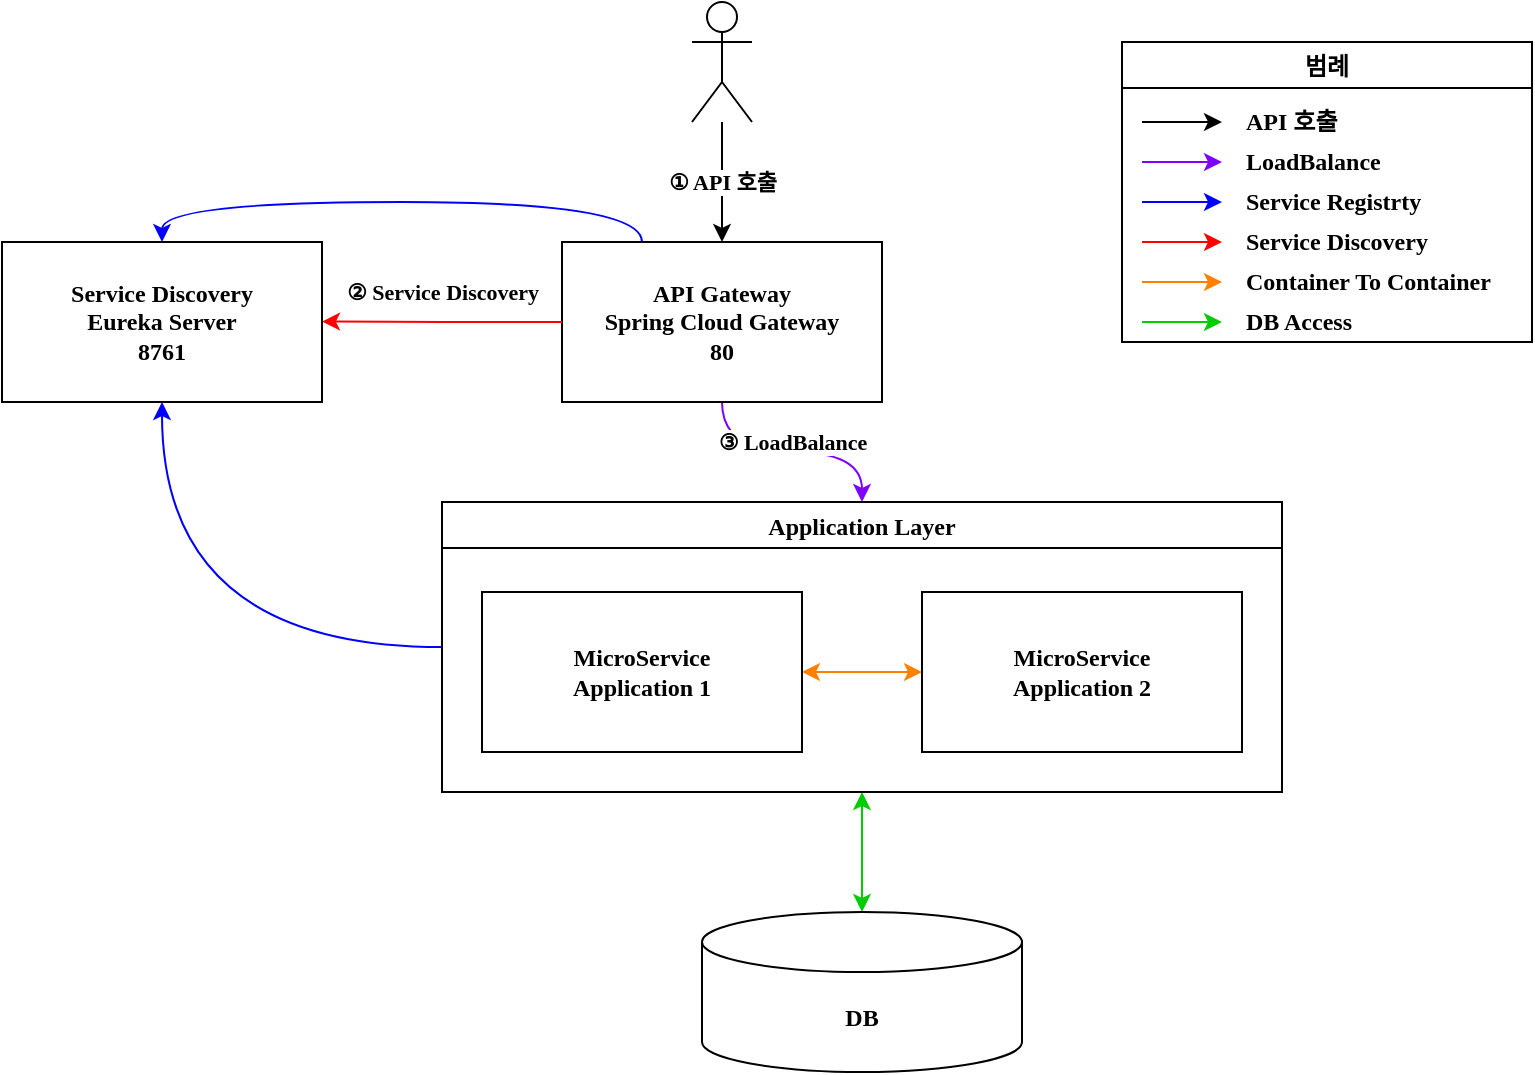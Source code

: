 <mxfile version="18.1.3" type="github" pages="2">
  <diagram id="tCjOHd1AOHYK8ctcOkT3" name="Page-1">
    <mxGraphModel dx="1185" dy="588" grid="1" gridSize="5" guides="1" tooltips="1" connect="1" arrows="1" fold="1" page="0" pageScale="1" pageWidth="827" pageHeight="1169" math="0" shadow="0">
      <root>
        <mxCell id="0" />
        <mxCell id="1" parent="0" />
        <mxCell id="u_qnulU21Ccd_IEKLZmD-1" value="Service Discovery&lt;br&gt;Eureka Server&lt;br&gt;8761" style="rounded=0;whiteSpace=wrap;html=1;fontStyle=1;fontFamily=Nanum Gothic;fontSource=http%3A%2F%2Ffonts.googleapis.com%2Fearlyaccess%2Fnanumgothic.css;" parent="1" vertex="1">
          <mxGeometry x="300" y="240" width="160" height="80" as="geometry" />
        </mxCell>
        <mxCell id="0uWgaXjeywN7YIeMeXA3-5" value="" style="edgeStyle=orthogonalEdgeStyle;rounded=0;orthogonalLoop=1;jettySize=auto;html=1;exitX=0.5;exitY=1;exitDx=0;exitDy=0;strokeColor=#00CC00;startArrow=classic;startFill=1;fontStyle=1;fontFamily=Nanum Gothic;fontSource=http%3A%2F%2Ffonts.googleapis.com%2Fearlyaccess%2Fnanumgothic.css;" parent="1" source="0uWgaXjeywN7YIeMeXA3-12" target="u_qnulU21Ccd_IEKLZmD-4" edge="1">
          <mxGeometry relative="1" as="geometry" />
        </mxCell>
        <mxCell id="0uWgaXjeywN7YIeMeXA3-10" value="" style="edgeStyle=none;rounded=0;orthogonalLoop=1;jettySize=auto;html=1;startArrow=classic;startFill=1;strokeColor=#FF8000;fontStyle=1;fontFamily=Nanum Gothic;fontSource=http%3A%2F%2Ffonts.googleapis.com%2Fearlyaccess%2Fnanumgothic.css;" parent="1" source="u_qnulU21Ccd_IEKLZmD-2" target="0uWgaXjeywN7YIeMeXA3-8" edge="1">
          <mxGeometry relative="1" as="geometry" />
        </mxCell>
        <mxCell id="u_qnulU21Ccd_IEKLZmD-2" value="MicroService&lt;br&gt;Application 2" style="rounded=0;whiteSpace=wrap;html=1;fontStyle=1;fontFamily=Nanum Gothic;fontSource=http%3A%2F%2Ffonts.googleapis.com%2Fearlyaccess%2Fnanumgothic.css;" parent="1" vertex="1">
          <mxGeometry x="760" y="415" width="160" height="80" as="geometry" />
        </mxCell>
        <mxCell id="0uWgaXjeywN7YIeMeXA3-4" style="edgeStyle=orthogonalEdgeStyle;rounded=0;orthogonalLoop=1;jettySize=auto;html=1;exitX=0.25;exitY=0;exitDx=0;exitDy=0;entryX=0.5;entryY=0;entryDx=0;entryDy=0;strokeColor=#0000FF;startArrow=none;startFill=0;fontStyle=1;fontFamily=Nanum Gothic;fontSource=http%3A%2F%2Ffonts.googleapis.com%2Fearlyaccess%2Fnanumgothic.css;curved=1;" parent="1" source="u_qnulU21Ccd_IEKLZmD-3" target="u_qnulU21Ccd_IEKLZmD-1" edge="1">
          <mxGeometry relative="1" as="geometry" />
        </mxCell>
        <mxCell id="LcAdzvYWBtJncnAksIGm-1" value="③ LoadBalance" style="edgeStyle=orthogonalEdgeStyle;curved=1;rounded=0;orthogonalLoop=1;jettySize=auto;html=1;fontStyle=1;fontFamily=Nanum Gothic;fontSource=http%3A%2F%2Ffonts.googleapis.com%2Fearlyaccess%2Fnanumgothic.css;strokeColor=#7F00FF;" edge="1" parent="1" source="u_qnulU21Ccd_IEKLZmD-3" target="0uWgaXjeywN7YIeMeXA3-12">
          <mxGeometry y="5" relative="1" as="geometry">
            <mxPoint as="offset" />
          </mxGeometry>
        </mxCell>
        <mxCell id="u_qnulU21Ccd_IEKLZmD-3" value="API Gateway&lt;br&gt;Spring Cloud&amp;nbsp;Gateway&lt;br&gt;80" style="rounded=0;whiteSpace=wrap;html=1;fontStyle=1;fontFamily=Nanum Gothic;fontSource=http%3A%2F%2Ffonts.googleapis.com%2Fearlyaccess%2Fnanumgothic.css;" parent="1" vertex="1">
          <mxGeometry x="580" y="240" width="160" height="80" as="geometry" />
        </mxCell>
        <mxCell id="u_qnulU21Ccd_IEKLZmD-4" value="DB" style="shape=cylinder3;whiteSpace=wrap;html=1;boundedLbl=1;backgroundOutline=1;size=15;fontStyle=1;fontFamily=Nanum Gothic;fontSource=http%3A%2F%2Ffonts.googleapis.com%2Fearlyaccess%2Fnanumgothic.css;" parent="1" vertex="1">
          <mxGeometry x="650" y="575" width="160" height="80" as="geometry" />
        </mxCell>
        <mxCell id="0uWgaXjeywN7YIeMeXA3-2" value="① API 호출" style="edgeStyle=orthogonalEdgeStyle;rounded=0;orthogonalLoop=1;jettySize=auto;html=1;strokeColor=#000000;fontStyle=1;fontFamily=Nanum Gothic;fontSource=http%3A%2F%2Ffonts.googleapis.com%2Fearlyaccess%2Fnanumgothic.css;" parent="1" source="0uWgaXjeywN7YIeMeXA3-1" target="u_qnulU21Ccd_IEKLZmD-3" edge="1">
          <mxGeometry relative="1" as="geometry" />
        </mxCell>
        <mxCell id="0uWgaXjeywN7YIeMeXA3-1" value="&lt;br&gt;" style="shape=umlActor;verticalLabelPosition=bottom;verticalAlign=top;html=1;outlineConnect=0;fontStyle=1;fontFamily=Nanum Gothic;fontSource=http%3A%2F%2Ffonts.googleapis.com%2Fearlyaccess%2Fnanumgothic.css;" parent="1" vertex="1">
          <mxGeometry x="645" y="120" width="30" height="60" as="geometry" />
        </mxCell>
        <mxCell id="0uWgaXjeywN7YIeMeXA3-11" style="edgeStyle=orthogonalEdgeStyle;rounded=0;orthogonalLoop=1;jettySize=auto;html=1;entryX=0.5;entryY=1;entryDx=0;entryDy=0;startArrow=none;startFill=0;strokeColor=#0000FF;exitX=0;exitY=0.5;exitDx=0;exitDy=0;curved=1;fontStyle=1;fontFamily=Nanum Gothic;fontSource=http%3A%2F%2Ffonts.googleapis.com%2Fearlyaccess%2Fnanumgothic.css;" parent="1" source="0uWgaXjeywN7YIeMeXA3-12" target="u_qnulU21Ccd_IEKLZmD-1" edge="1">
          <mxGeometry relative="1" as="geometry">
            <mxPoint x="380" y="350" as="sourcePoint" />
          </mxGeometry>
        </mxCell>
        <mxCell id="0uWgaXjeywN7YIeMeXA3-8" value="MicroService&lt;br&gt;Application 1" style="rounded=0;whiteSpace=wrap;html=1;fontStyle=1;fontFamily=Nanum Gothic;fontSource=http%3A%2F%2Ffonts.googleapis.com%2Fearlyaccess%2Fnanumgothic.css;" parent="1" vertex="1">
          <mxGeometry x="540" y="415" width="160" height="80" as="geometry" />
        </mxCell>
        <mxCell id="0uWgaXjeywN7YIeMeXA3-12" value="Application Layer" style="swimlane;fontStyle=1;fontFamily=Nanum Gothic;fontSource=http%3A%2F%2Ffonts.googleapis.com%2Fearlyaccess%2Fnanumgothic.css;" parent="1" vertex="1">
          <mxGeometry x="520" y="370" width="420" height="145" as="geometry" />
        </mxCell>
        <mxCell id="LcAdzvYWBtJncnAksIGm-3" value="" style="endArrow=classic;html=1;rounded=0;curved=1;fontStyle=1;fontFamily=Nanum Gothic;fontSource=http%3A%2F%2Ffonts.googleapis.com%2Fearlyaccess%2Fnanumgothic.css;fontSize=12;" edge="1" parent="1">
          <mxGeometry width="50" height="50" relative="1" as="geometry">
            <mxPoint x="870" y="180" as="sourcePoint" />
            <mxPoint x="910" y="180" as="targetPoint" />
          </mxGeometry>
        </mxCell>
        <mxCell id="LcAdzvYWBtJncnAksIGm-4" value="" style="endArrow=classic;html=1;rounded=0;curved=1;strokeColor=#0000FF;fontStyle=1;fontFamily=Nanum Gothic;fontSource=http%3A%2F%2Ffonts.googleapis.com%2Fearlyaccess%2Fnanumgothic.css;fontSize=12;" edge="1" parent="1">
          <mxGeometry width="50" height="50" relative="1" as="geometry">
            <mxPoint x="870" y="220" as="sourcePoint" />
            <mxPoint x="910" y="220" as="targetPoint" />
          </mxGeometry>
        </mxCell>
        <mxCell id="LcAdzvYWBtJncnAksIGm-5" value="" style="endArrow=classic;html=1;rounded=0;curved=1;strokeColor=#FF8000;fontStyle=1;fontFamily=Nanum Gothic;fontSource=http%3A%2F%2Ffonts.googleapis.com%2Fearlyaccess%2Fnanumgothic.css;fontSize=12;" edge="1" parent="1">
          <mxGeometry width="50" height="50" relative="1" as="geometry">
            <mxPoint x="870" y="260" as="sourcePoint" />
            <mxPoint x="910" y="260" as="targetPoint" />
          </mxGeometry>
        </mxCell>
        <mxCell id="LcAdzvYWBtJncnAksIGm-7" value="" style="endArrow=classic;html=1;rounded=0;curved=1;strokeColor=#00CC00;fontStyle=1;fontFamily=Nanum Gothic;fontSource=http%3A%2F%2Ffonts.googleapis.com%2Fearlyaccess%2Fnanumgothic.css;fontSize=12;" edge="1" parent="1">
          <mxGeometry width="50" height="50" relative="1" as="geometry">
            <mxPoint x="870" y="280" as="sourcePoint" />
            <mxPoint x="910" y="280" as="targetPoint" />
          </mxGeometry>
        </mxCell>
        <mxCell id="LcAdzvYWBtJncnAksIGm-12" value="범례" style="swimlane;fontStyle=1;fontFamily=Nanum Gothic;fontSource=http%3A%2F%2Ffonts.googleapis.com%2Fearlyaccess%2Fnanumgothic.css;fontSize=12;" vertex="1" parent="1">
          <mxGeometry x="860" y="140" width="205" height="150" as="geometry" />
        </mxCell>
        <mxCell id="LcAdzvYWBtJncnAksIGm-11" value="DB Access" style="text;html=1;align=left;verticalAlign=middle;resizable=0;points=[];autosize=1;strokeColor=none;fillColor=none;fontStyle=1;fontFamily=Nanum Gothic;fontSource=http%3A%2F%2Ffonts.googleapis.com%2Fearlyaccess%2Fnanumgothic.css;fontSize=12;" vertex="1" parent="LcAdzvYWBtJncnAksIGm-12">
          <mxGeometry x="60" y="130" width="70" height="20" as="geometry" />
        </mxCell>
        <mxCell id="LcAdzvYWBtJncnAksIGm-10" value="Container To Container" style="text;html=1;align=left;verticalAlign=middle;resizable=0;points=[];autosize=1;strokeColor=none;fillColor=none;fontStyle=1;fontFamily=Nanum Gothic;fontSource=http%3A%2F%2Ffonts.googleapis.com%2Fearlyaccess%2Fnanumgothic.css;fontSize=12;" vertex="1" parent="LcAdzvYWBtJncnAksIGm-12">
          <mxGeometry x="60" y="110" width="145" height="20" as="geometry" />
        </mxCell>
        <mxCell id="LcAdzvYWBtJncnAksIGm-9" value="Service Registrty" style="text;html=1;align=left;verticalAlign=middle;resizable=0;points=[];autosize=1;strokeColor=none;fillColor=none;fontStyle=1;fontFamily=Nanum Gothic;fontSource=http%3A%2F%2Ffonts.googleapis.com%2Fearlyaccess%2Fnanumgothic.css;fontSize=12;" vertex="1" parent="LcAdzvYWBtJncnAksIGm-12">
          <mxGeometry x="60" y="70" width="110" height="20" as="geometry" />
        </mxCell>
        <mxCell id="LcAdzvYWBtJncnAksIGm-8" value="API 호출" style="text;html=1;align=left;verticalAlign=middle;resizable=0;points=[];autosize=1;strokeColor=none;fillColor=none;fontStyle=1;fontFamily=Nanum Gothic;fontSource=http%3A%2F%2Ffonts.googleapis.com%2Fearlyaccess%2Fnanumgothic.css;fontSize=12;" vertex="1" parent="LcAdzvYWBtJncnAksIGm-12">
          <mxGeometry x="60" y="30" width="60" height="20" as="geometry" />
        </mxCell>
        <mxCell id="IH-467Ae1hcJbg7Y0LEm-1" value="" style="endArrow=classic;html=1;rounded=0;curved=1;fontStyle=1;fontFamily=Nanum Gothic;fontSource=http%3A%2F%2Ffonts.googleapis.com%2Fearlyaccess%2Fnanumgothic.css;fontSize=12;strokeColor=#7F00FF;" edge="1" parent="LcAdzvYWBtJncnAksIGm-12">
          <mxGeometry width="50" height="50" relative="1" as="geometry">
            <mxPoint x="10" y="60" as="sourcePoint" />
            <mxPoint x="50" y="60" as="targetPoint" />
          </mxGeometry>
        </mxCell>
        <mxCell id="IH-467Ae1hcJbg7Y0LEm-2" value="LoadBalance" style="text;html=1;align=left;verticalAlign=middle;resizable=0;points=[];autosize=1;strokeColor=none;fillColor=none;fontStyle=1;fontFamily=Nanum Gothic;fontSource=http%3A%2F%2Ffonts.googleapis.com%2Fearlyaccess%2Fnanumgothic.css;fontSize=12;" vertex="1" parent="LcAdzvYWBtJncnAksIGm-12">
          <mxGeometry x="60" y="50" width="85" height="20" as="geometry" />
        </mxCell>
        <mxCell id="IH-467Ae1hcJbg7Y0LEm-3" value="" style="endArrow=classic;html=1;rounded=0;curved=1;strokeColor=#FF0000;fontStyle=1;fontFamily=Nanum Gothic;fontSource=http%3A%2F%2Ffonts.googleapis.com%2Fearlyaccess%2Fnanumgothic.css;fontSize=12;" edge="1" parent="LcAdzvYWBtJncnAksIGm-12">
          <mxGeometry width="50" height="50" relative="1" as="geometry">
            <mxPoint x="10" y="100" as="sourcePoint" />
            <mxPoint x="50" y="100" as="targetPoint" />
          </mxGeometry>
        </mxCell>
        <mxCell id="IH-467Ae1hcJbg7Y0LEm-4" value="Service Discovery" style="text;html=1;align=left;verticalAlign=middle;resizable=0;points=[];autosize=1;strokeColor=none;fillColor=none;fontStyle=1;fontFamily=Nanum Gothic;fontSource=http%3A%2F%2Ffonts.googleapis.com%2Fearlyaccess%2Fnanumgothic.css;fontSize=12;" vertex="1" parent="LcAdzvYWBtJncnAksIGm-12">
          <mxGeometry x="60" y="90" width="115" height="20" as="geometry" />
        </mxCell>
        <mxCell id="IH-467Ae1hcJbg7Y0LEm-5" value="② Service Discovery" style="edgeStyle=orthogonalEdgeStyle;rounded=0;orthogonalLoop=1;jettySize=auto;html=1;exitX=0;exitY=0.5;exitDx=0;exitDy=0;entryX=1;entryY=0.25;entryDx=0;entryDy=0;strokeColor=#FF0000;startArrow=none;startFill=0;fontStyle=1;fontFamily=Nanum Gothic;fontSource=http%3A%2F%2Ffonts.googleapis.com%2Fearlyaccess%2Fnanumgothic.css;" edge="1" parent="1" source="u_qnulU21Ccd_IEKLZmD-3">
          <mxGeometry x="0.002" y="-15" relative="1" as="geometry">
            <mxPoint x="540" y="279.76" as="sourcePoint" />
            <mxPoint x="460" y="279.76" as="targetPoint" />
            <mxPoint as="offset" />
          </mxGeometry>
        </mxCell>
      </root>
    </mxGraphModel>
  </diagram>
  <diagram id="2uJ94oJ7_kGq68bboEM4" name="페이지-2">
    <mxGraphModel dx="1422" dy="705" grid="1" gridSize="5" guides="1" tooltips="1" connect="1" arrows="1" fold="1" page="0" pageScale="1" pageWidth="827" pageHeight="1169" math="0" shadow="0">
      <root>
        <mxCell id="0" />
        <mxCell id="1" parent="0" />
        <mxCell id="oxTNqDRE4Pa-PtXZfXSM-2" value="Spring Cloud Gateway" style="swimlane;sketch=1;fillColor=#b1ddf0;strokeColor=#10739e;" vertex="1" parent="1">
          <mxGeometry x="300" y="280" width="480" height="400" as="geometry" />
        </mxCell>
        <mxCell id="oxTNqDRE4Pa-PtXZfXSM-3" value="Route" style="rounded=0;whiteSpace=wrap;html=1;sketch=1;fillColor=#dae8fc;strokeColor=#6c8ebf;" vertex="1" parent="oxTNqDRE4Pa-PtXZfXSM-2">
          <mxGeometry x="20" y="40" width="120" height="60" as="geometry" />
        </mxCell>
        <mxCell id="oxTNqDRE4Pa-PtXZfXSM-4" value="Circuit Breaker" style="rounded=0;whiteSpace=wrap;html=1;sketch=1;fillColor=#dae8fc;strokeColor=#6c8ebf;" vertex="1" parent="oxTNqDRE4Pa-PtXZfXSM-2">
          <mxGeometry x="20" y="120" width="120" height="60" as="geometry" />
        </mxCell>
        <mxCell id="RQZ3Nx_0aMxZHhN2nF4T-1" value="AB Test" style="rounded=0;whiteSpace=wrap;html=1;sketch=1;fillColor=#dae8fc;strokeColor=#6c8ebf;" vertex="1" parent="oxTNqDRE4Pa-PtXZfXSM-2">
          <mxGeometry x="20" y="200" width="120" height="60" as="geometry" />
        </mxCell>
        <mxCell id="RQZ3Nx_0aMxZHhN2nF4T-2" value="AB Test" style="rounded=0;whiteSpace=wrap;html=1;sketch=1;fillColor=#dae8fc;strokeColor=#6c8ebf;" vertex="1" parent="oxTNqDRE4Pa-PtXZfXSM-2">
          <mxGeometry x="20" y="280" width="120" height="60" as="geometry" />
        </mxCell>
      </root>
    </mxGraphModel>
  </diagram>
</mxfile>
